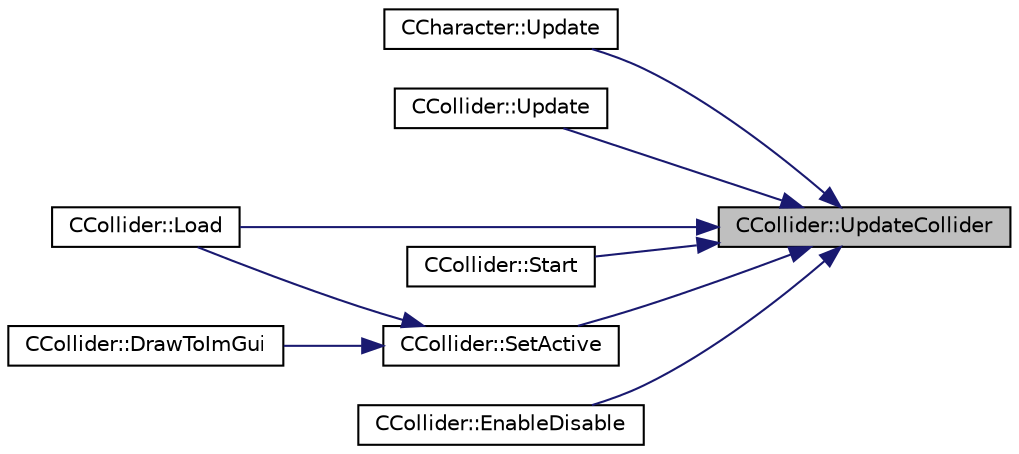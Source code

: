 digraph "CCollider::UpdateCollider"
{
 // LATEX_PDF_SIZE
  edge [fontname="Helvetica",fontsize="10",labelfontname="Helvetica",labelfontsize="10"];
  node [fontname="Helvetica",fontsize="10",shape=record];
  rankdir="RL";
  Node241 [label="CCollider::UpdateCollider",height=0.2,width=0.4,color="black", fillcolor="grey75", style="filled", fontcolor="black",tooltip="Updates the colliders with any transformations changes based on the colliders model."];
  Node241 -> Node242 [dir="back",color="midnightblue",fontsize="10",style="solid",fontname="Helvetica"];
  Node242 [label="CCharacter::Update",height=0.2,width=0.4,color="black", fillcolor="white", style="filled",URL="$class_c_character.html#adc476a488c7157c7fc2b32381760b4e0",tooltip="updates ongoing behaviour for the component"];
  Node241 -> Node243 [dir="back",color="midnightblue",fontsize="10",style="solid",fontname="Helvetica"];
  Node243 [label="CCollider::Update",height=0.2,width=0.4,color="black", fillcolor="white", style="filled",URL="$class_c_collider.html#a858c10f0e9fb3a6e73bd00fcfcdb99f1",tooltip="updates ongoing behaviour each frame"];
  Node241 -> Node244 [dir="back",color="midnightblue",fontsize="10",style="solid",fontname="Helvetica"];
  Node244 [label="CCollider::Load",height=0.2,width=0.4,color="black", fillcolor="white", style="filled",URL="$class_c_collider.html#ab69c5c7345b0d7da17393d5db4e10ae2",tooltip="loads the component from saved state"];
  Node241 -> Node245 [dir="back",color="midnightblue",fontsize="10",style="solid",fontname="Helvetica"];
  Node245 [label="CCollider::Start",height=0.2,width=0.4,color="black", fillcolor="white", style="filled",URL="$class_c_collider.html#ab8fd6544bb2eb98523b7f27e60ac9e03",tooltip="initialises the component at start of program"];
  Node241 -> Node246 [dir="back",color="midnightblue",fontsize="10",style="solid",fontname="Helvetica"];
  Node246 [label="CCollider::SetActive",height=0.2,width=0.4,color="black", fillcolor="white", style="filled",URL="$class_c_collider.html#ab2e8f16f57686861b326a4061c70320a",tooltip="mutates active state"];
  Node246 -> Node244 [dir="back",color="midnightblue",fontsize="10",style="solid",fontname="Helvetica"];
  Node246 -> Node247 [dir="back",color="midnightblue",fontsize="10",style="solid",fontname="Helvetica"];
  Node247 [label="CCollider::DrawToImGui",height=0.2,width=0.4,color="black", fillcolor="white", style="filled",URL="$class_c_collider.html#aafb37d9330706fa8ed0251a06ee6a7ab",tooltip="Draws to imgui."];
  Node241 -> Node248 [dir="back",color="midnightblue",fontsize="10",style="solid",fontname="Helvetica"];
  Node248 [label="CCollider::EnableDisable",height=0.2,width=0.4,color="black", fillcolor="white", style="filled",URL="$class_c_collider.html#ab8e09c57949973518dc12f35db961d5e",tooltip=" "];
}
